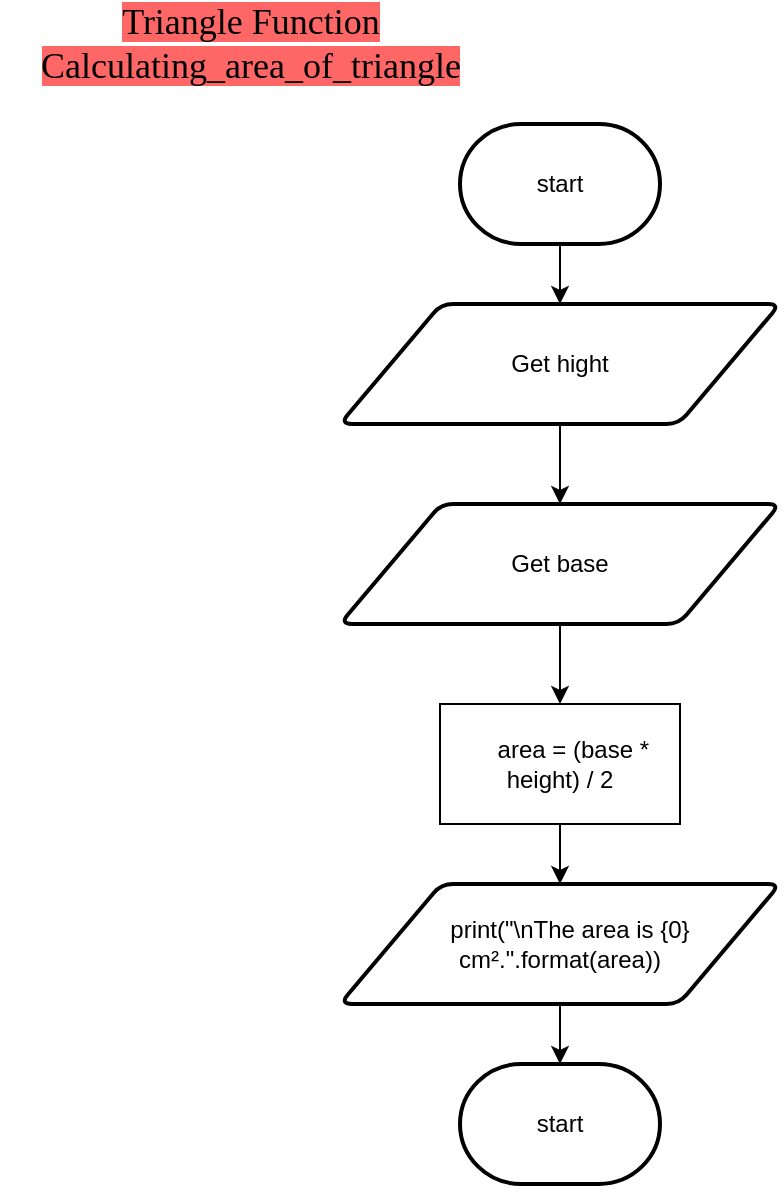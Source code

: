 <mxfile>
    <diagram id="ku9NFhG4Z-rextW2DSpO" name="Page-1">
        <mxGraphModel dx="407" dy="139" grid="1" gridSize="10" guides="1" tooltips="1" connect="1" arrows="1" fold="1" page="1" pageScale="1" pageWidth="1200" pageHeight="1600" math="0" shadow="0">
            <root>
                <mxCell id="0"/>
                <mxCell id="1" parent="0"/>
                <mxCell id="5" value="&lt;font color=&quot;#000000&quot;&gt;&lt;span style=&quot;font-size: 18px ; background-color: rgb(255 , 102 , 102)&quot;&gt;Triangle Function&lt;br&gt;Calculating_area_of_triangle&lt;br&gt;&lt;/span&gt;&lt;/font&gt;" style="text;html=1;align=center;verticalAlign=middle;resizable=0;points=[];autosize=1;strokeColor=none;fillColor=none;fontSize=12;fontFamily=Georgia;" parent="1" vertex="1">
                    <mxGeometry x="90" y="570" width="250" height="40" as="geometry"/>
                </mxCell>
                <mxCell id="11" style="edgeStyle=none;html=1;fontFamily=Helvetica;fontSize=12;entryX=0.5;entryY=0;entryDx=0;entryDy=0;exitX=0.5;exitY=1;exitDx=0;exitDy=0;exitPerimeter=0;" parent="1" source="34" target="12" edge="1">
                    <mxGeometry relative="1" as="geometry">
                        <mxPoint x="380" y="720" as="targetPoint"/>
                        <mxPoint x="370" y="690" as="sourcePoint"/>
                    </mxGeometry>
                </mxCell>
                <mxCell id="15" style="edgeStyle=none;html=1;fontFamily=Helvetica;fontSize=12;entryX=0.5;entryY=0;entryDx=0;entryDy=0;" parent="1" source="12" target="36" edge="1">
                    <mxGeometry relative="1" as="geometry">
                        <mxPoint x="370" y="800" as="targetPoint"/>
                    </mxGeometry>
                </mxCell>
                <mxCell id="12" value="Get hight" style="shape=parallelogram;html=1;strokeWidth=2;perimeter=parallelogramPerimeter;whiteSpace=wrap;rounded=1;arcSize=12;size=0.23;fontFamily=Helvetica;fontSize=12;" parent="1" vertex="1">
                    <mxGeometry x="260" y="720" width="220" height="60" as="geometry"/>
                </mxCell>
                <mxCell id="18" style="edgeStyle=none;html=1;fontFamily=Helvetica;fontSize=12;exitX=0.5;exitY=1;exitDx=0;exitDy=0;entryX=0.5;entryY=0;entryDx=0;entryDy=0;" parent="1" source="36" target="37" edge="1">
                    <mxGeometry relative="1" as="geometry">
                        <mxPoint x="370" y="900" as="sourcePoint"/>
                        <mxPoint x="370" y="920" as="targetPoint"/>
                    </mxGeometry>
                </mxCell>
                <mxCell id="34" value="start" style="strokeWidth=2;html=1;shape=mxgraph.flowchart.terminator;whiteSpace=wrap;fontFamily=Helvetica;fontSize=12;" parent="1" vertex="1">
                    <mxGeometry x="320" y="630" width="100" height="60" as="geometry"/>
                </mxCell>
                <mxCell id="35" value="start" style="strokeWidth=2;html=1;shape=mxgraph.flowchart.terminator;whiteSpace=wrap;fontFamily=Helvetica;fontSize=12;" parent="1" vertex="1">
                    <mxGeometry x="320" y="1100" width="100" height="60" as="geometry"/>
                </mxCell>
                <mxCell id="36" value="Get base" style="shape=parallelogram;html=1;strokeWidth=2;perimeter=parallelogramPerimeter;whiteSpace=wrap;rounded=1;arcSize=12;size=0.23;fontFamily=Helvetica;fontSize=12;" vertex="1" parent="1">
                    <mxGeometry x="260" y="820" width="220" height="60" as="geometry"/>
                </mxCell>
                <mxCell id="38" style="edgeStyle=none;html=1;entryX=0.5;entryY=0;entryDx=0;entryDy=0;" edge="1" parent="1" source="37" target="39">
                    <mxGeometry relative="1" as="geometry">
                        <mxPoint x="320" y="1040" as="targetPoint"/>
                    </mxGeometry>
                </mxCell>
                <mxCell id="37" value="&amp;nbsp; &amp;nbsp; area = (base * height) / 2" style="rounded=0;whiteSpace=wrap;html=1;" vertex="1" parent="1">
                    <mxGeometry x="310" y="920" width="120" height="60" as="geometry"/>
                </mxCell>
                <mxCell id="40" style="edgeStyle=none;html=1;entryX=0.5;entryY=0;entryDx=0;entryDy=0;entryPerimeter=0;" edge="1" parent="1" source="39" target="35">
                    <mxGeometry relative="1" as="geometry"/>
                </mxCell>
                <mxCell id="39" value="&lt;div&gt;&amp;nbsp; &amp;nbsp;print(&quot;\nThe area is {0} cm².&quot;.format(area))&lt;/div&gt;" style="shape=parallelogram;html=1;strokeWidth=2;perimeter=parallelogramPerimeter;whiteSpace=wrap;rounded=1;arcSize=12;size=0.23;fontFamily=Helvetica;fontSize=12;" vertex="1" parent="1">
                    <mxGeometry x="260" y="1010" width="220" height="60" as="geometry"/>
                </mxCell>
            </root>
        </mxGraphModel>
    </diagram>
</mxfile>